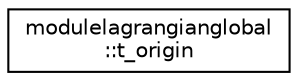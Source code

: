 digraph "Graphical Class Hierarchy"
{
 // LATEX_PDF_SIZE
  edge [fontname="Helvetica",fontsize="10",labelfontname="Helvetica",labelfontsize="10"];
  node [fontname="Helvetica",fontsize="10",shape=record];
  rankdir="LR";
  Node0 [label="modulelagrangianglobal\l::t_origin",height=0.2,width=0.4,color="black", fillcolor="white", style="filled",URL="$structmodulelagrangianglobal_1_1t__origin.html",tooltip=" "];
}
